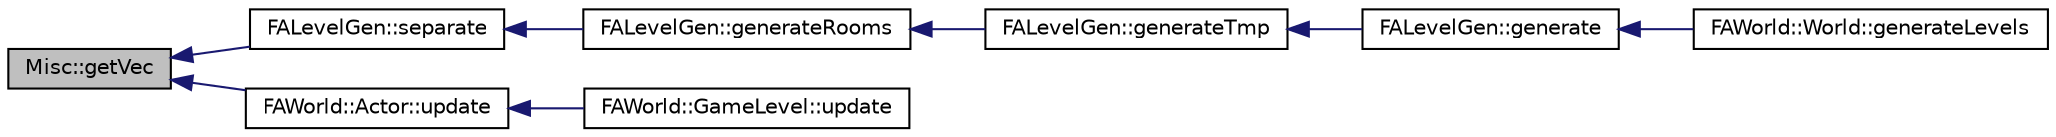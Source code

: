 digraph G
{
  edge [fontname="Helvetica",fontsize="10",labelfontname="Helvetica",labelfontsize="10"];
  node [fontname="Helvetica",fontsize="10",shape=record];
  rankdir="LR";
  Node1 [label="Misc::getVec",height=0.2,width=0.4,color="black", fillcolor="grey75", style="filled" fontcolor="black"];
  Node1 -> Node2 [dir="back",color="midnightblue",fontsize="10",style="solid",fontname="Helvetica"];
  Node2 [label="FALevelGen::separate",height=0.2,width=0.4,color="black", fillcolor="white", style="filled",URL="$namespace_f_a_level_gen.html#a11c32cf5f1428d1d830f593fa4edfb71"];
  Node2 -> Node3 [dir="back",color="midnightblue",fontsize="10",style="solid",fontname="Helvetica"];
  Node3 [label="FALevelGen::generateRooms",height=0.2,width=0.4,color="black", fillcolor="white", style="filled",URL="$namespace_f_a_level_gen.html#af4253770f881e110e8d16deb68d43581"];
  Node3 -> Node4 [dir="back",color="midnightblue",fontsize="10",style="solid",fontname="Helvetica"];
  Node4 [label="FALevelGen::generateTmp",height=0.2,width=0.4,color="black", fillcolor="white", style="filled",URL="$namespace_f_a_level_gen.html#a3e67d9abf003b6628cc7f4421fef950b"];
  Node4 -> Node5 [dir="back",color="midnightblue",fontsize="10",style="solid",fontname="Helvetica"];
  Node5 [label="FALevelGen::generate",height=0.2,width=0.4,color="black", fillcolor="white", style="filled",URL="$namespace_f_a_level_gen.html#acf970d89560068907dc8e5f8a0511161"];
  Node5 -> Node6 [dir="back",color="midnightblue",fontsize="10",style="solid",fontname="Helvetica"];
  Node6 [label="FAWorld::World::generateLevels",height=0.2,width=0.4,color="black", fillcolor="white", style="filled",URL="$class_f_a_world_1_1_world.html#a5f2ca8c8743cc7689ba9227be88f9556"];
  Node1 -> Node7 [dir="back",color="midnightblue",fontsize="10",style="solid",fontname="Helvetica"];
  Node7 [label="FAWorld::Actor::update",height=0.2,width=0.4,color="black", fillcolor="white", style="filled",URL="$class_f_a_world_1_1_actor.html#a210d7366b718ee9366442a98f940d083"];
  Node7 -> Node8 [dir="back",color="midnightblue",fontsize="10",style="solid",fontname="Helvetica"];
  Node8 [label="FAWorld::GameLevel::update",height=0.2,width=0.4,color="black", fillcolor="white", style="filled",URL="$class_f_a_world_1_1_game_level.html#a78e4db23f4a198945e69fced2b8d8e9d"];
}
